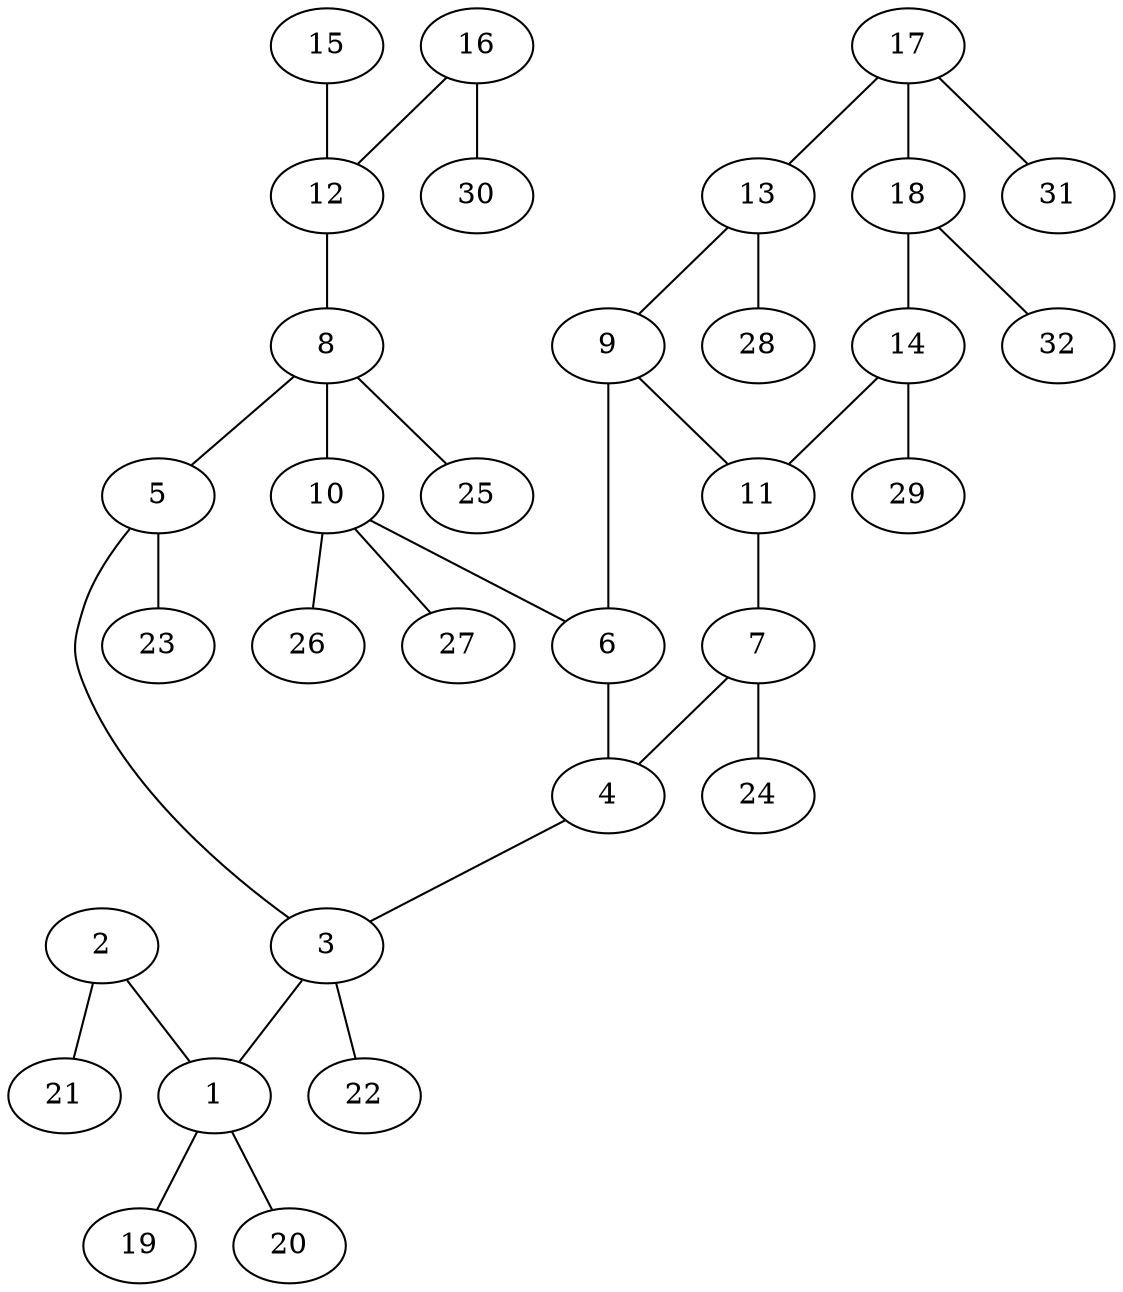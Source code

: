 graph molecule_2397 {
	1	 [chem=C];
	19	 [chem=H];
	1 -- 19	 [valence=1];
	20	 [chem=H];
	1 -- 20	 [valence=1];
	2	 [chem=O];
	2 -- 1	 [valence=1];
	21	 [chem=H];
	2 -- 21	 [valence=1];
	3	 [chem=C];
	3 -- 1	 [valence=1];
	22	 [chem=H];
	3 -- 22	 [valence=1];
	4	 [chem=C];
	4 -- 3	 [valence=1];
	5	 [chem=N];
	5 -- 3	 [valence=1];
	23	 [chem=H];
	5 -- 23	 [valence=1];
	6	 [chem=C];
	6 -- 4	 [valence=2];
	7	 [chem=N];
	7 -- 4	 [valence=1];
	24	 [chem=H];
	7 -- 24	 [valence=1];
	8	 [chem=C];
	8 -- 5	 [valence=1];
	10	 [chem=C];
	8 -- 10	 [valence=1];
	25	 [chem=H];
	8 -- 25	 [valence=1];
	9	 [chem=C];
	9 -- 6	 [valence=1];
	11	 [chem=C];
	9 -- 11	 [valence=1];
	10 -- 6	 [valence=1];
	26	 [chem=H];
	10 -- 26	 [valence=1];
	27	 [chem=H];
	10 -- 27	 [valence=1];
	11 -- 7	 [valence=1];
	12	 [chem=C];
	12 -- 8	 [valence=1];
	13	 [chem=C];
	13 -- 9	 [valence=2];
	28	 [chem=H];
	13 -- 28	 [valence=1];
	14	 [chem=C];
	14 -- 11	 [valence=2];
	29	 [chem=H];
	14 -- 29	 [valence=1];
	15	 [chem=O];
	15 -- 12	 [valence=2];
	16	 [chem=O];
	16 -- 12	 [valence=1];
	30	 [chem=H];
	16 -- 30	 [valence=1];
	17	 [chem=C];
	17 -- 13	 [valence=1];
	18	 [chem=C];
	17 -- 18	 [valence=2];
	31	 [chem=H];
	17 -- 31	 [valence=1];
	18 -- 14	 [valence=1];
	32	 [chem=H];
	18 -- 32	 [valence=1];
}
